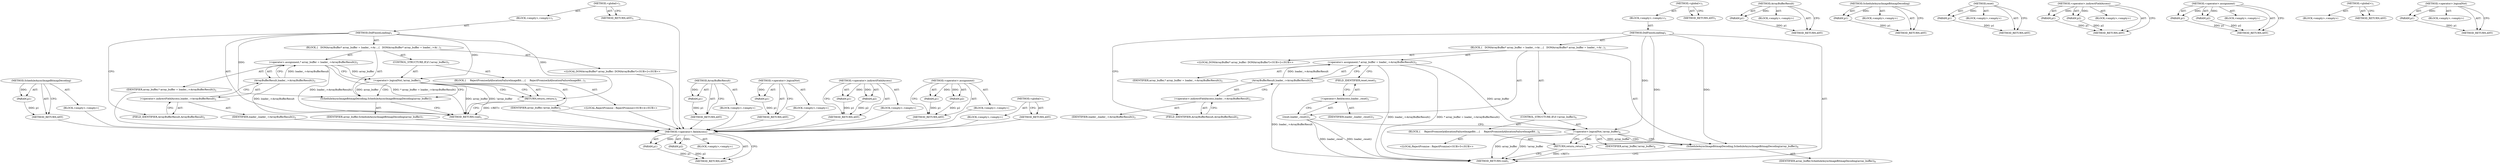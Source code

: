 digraph "&lt;operator&gt;.logicalNot" {
vulnerable_62 [label=<(METHOD,ScheduleAsyncImageBitmapDecoding)>];
vulnerable_63 [label=<(PARAM,p1)>];
vulnerable_64 [label=<(BLOCK,&lt;empty&gt;,&lt;empty&gt;)>];
vulnerable_65 [label=<(METHOD_RETURN,ANY)>];
vulnerable_6 [label=<(METHOD,&lt;global&gt;)<SUB>1</SUB>>];
vulnerable_7 [label=<(BLOCK,&lt;empty&gt;,&lt;empty&gt;)<SUB>1</SUB>>];
vulnerable_8 [label=<(METHOD,DidFinishLoading)<SUB>1</SUB>>];
vulnerable_9 [label=<(BLOCK,{
   DOMArrayBuffer* array_buffer = loader_-&gt;Ar...,{
   DOMArrayBuffer* array_buffer = loader_-&gt;Ar...)<SUB>1</SUB>>];
vulnerable_10 [label="<(LOCAL,DOMArrayBuffer* array_buffer: DOMArrayBuffer*)<SUB>2</SUB>>"];
vulnerable_11 [label=<(&lt;operator&gt;.assignment,* array_buffer = loader_-&gt;ArrayBufferResult())<SUB>2</SUB>>];
vulnerable_12 [label=<(IDENTIFIER,array_buffer,* array_buffer = loader_-&gt;ArrayBufferResult())<SUB>2</SUB>>];
vulnerable_13 [label=<(ArrayBufferResult,loader_-&gt;ArrayBufferResult())<SUB>2</SUB>>];
vulnerable_14 [label=<(&lt;operator&gt;.indirectFieldAccess,loader_-&gt;ArrayBufferResult)<SUB>2</SUB>>];
vulnerable_15 [label=<(IDENTIFIER,loader_,loader_-&gt;ArrayBufferResult())<SUB>2</SUB>>];
vulnerable_16 [label=<(FIELD_IDENTIFIER,ArrayBufferResult,ArrayBufferResult)<SUB>2</SUB>>];
vulnerable_17 [label=<(CONTROL_STRUCTURE,IF,if (!array_buffer))<SUB>3</SUB>>];
vulnerable_18 [label=<(&lt;operator&gt;.logicalNot,!array_buffer)<SUB>3</SUB>>];
vulnerable_19 [label=<(IDENTIFIER,array_buffer,!array_buffer)<SUB>3</SUB>>];
vulnerable_20 [label=<(BLOCK,{
     RejectPromise(kAllocationFailureImageBit...,{
     RejectPromise(kAllocationFailureImageBit...)<SUB>3</SUB>>];
vulnerable_21 [label="<(LOCAL,RejectPromise : RejectPromise)<SUB>4</SUB>>"];
vulnerable_22 [label=<(RETURN,return;,return;)<SUB>5</SUB>>];
vulnerable_23 [label=<(ScheduleAsyncImageBitmapDecoding,ScheduleAsyncImageBitmapDecoding(array_buffer))<SUB>7</SUB>>];
vulnerable_24 [label=<(IDENTIFIER,array_buffer,ScheduleAsyncImageBitmapDecoding(array_buffer))<SUB>7</SUB>>];
vulnerable_25 [label=<(METHOD_RETURN,void)<SUB>1</SUB>>];
vulnerable_27 [label=<(METHOD_RETURN,ANY)<SUB>1</SUB>>];
vulnerable_49 [label=<(METHOD,ArrayBufferResult)>];
vulnerable_50 [label=<(PARAM,p1)>];
vulnerable_51 [label=<(BLOCK,&lt;empty&gt;,&lt;empty&gt;)>];
vulnerable_52 [label=<(METHOD_RETURN,ANY)>];
vulnerable_58 [label=<(METHOD,&lt;operator&gt;.logicalNot)>];
vulnerable_59 [label=<(PARAM,p1)>];
vulnerable_60 [label=<(BLOCK,&lt;empty&gt;,&lt;empty&gt;)>];
vulnerable_61 [label=<(METHOD_RETURN,ANY)>];
vulnerable_53 [label=<(METHOD,&lt;operator&gt;.indirectFieldAccess)>];
vulnerable_54 [label=<(PARAM,p1)>];
vulnerable_55 [label=<(PARAM,p2)>];
vulnerable_56 [label=<(BLOCK,&lt;empty&gt;,&lt;empty&gt;)>];
vulnerable_57 [label=<(METHOD_RETURN,ANY)>];
vulnerable_44 [label=<(METHOD,&lt;operator&gt;.assignment)>];
vulnerable_45 [label=<(PARAM,p1)>];
vulnerable_46 [label=<(PARAM,p2)>];
vulnerable_47 [label=<(BLOCK,&lt;empty&gt;,&lt;empty&gt;)>];
vulnerable_48 [label=<(METHOD_RETURN,ANY)>];
vulnerable_38 [label=<(METHOD,&lt;global&gt;)<SUB>1</SUB>>];
vulnerable_39 [label=<(BLOCK,&lt;empty&gt;,&lt;empty&gt;)>];
vulnerable_40 [label=<(METHOD_RETURN,ANY)>];
fixed_66 [label=<(METHOD,&lt;operator&gt;.fieldAccess)>];
fixed_67 [label=<(PARAM,p1)>];
fixed_68 [label=<(PARAM,p2)>];
fixed_69 [label=<(BLOCK,&lt;empty&gt;,&lt;empty&gt;)>];
fixed_70 [label=<(METHOD_RETURN,ANY)>];
fixed_6 [label=<(METHOD,&lt;global&gt;)<SUB>1</SUB>>];
fixed_7 [label=<(BLOCK,&lt;empty&gt;,&lt;empty&gt;)<SUB>1</SUB>>];
fixed_8 [label=<(METHOD,DidFinishLoading)<SUB>1</SUB>>];
fixed_9 [label=<(BLOCK,{
   DOMArrayBuffer* array_buffer = loader_-&gt;Ar...,{
   DOMArrayBuffer* array_buffer = loader_-&gt;Ar...)<SUB>1</SUB>>];
fixed_10 [label="<(LOCAL,DOMArrayBuffer* array_buffer: DOMArrayBuffer*)<SUB>2</SUB>>"];
fixed_11 [label=<(&lt;operator&gt;.assignment,* array_buffer = loader_-&gt;ArrayBufferResult())<SUB>2</SUB>>];
fixed_12 [label=<(IDENTIFIER,array_buffer,* array_buffer = loader_-&gt;ArrayBufferResult())<SUB>2</SUB>>];
fixed_13 [label=<(ArrayBufferResult,loader_-&gt;ArrayBufferResult())<SUB>2</SUB>>];
fixed_14 [label=<(&lt;operator&gt;.indirectFieldAccess,loader_-&gt;ArrayBufferResult)<SUB>2</SUB>>];
fixed_15 [label=<(IDENTIFIER,loader_,loader_-&gt;ArrayBufferResult())<SUB>2</SUB>>];
fixed_16 [label=<(FIELD_IDENTIFIER,ArrayBufferResult,ArrayBufferResult)<SUB>2</SUB>>];
fixed_17 [label=<(reset,loader_.reset())<SUB>3</SUB>>];
fixed_18 [label=<(&lt;operator&gt;.fieldAccess,loader_.reset)<SUB>3</SUB>>];
fixed_19 [label=<(IDENTIFIER,loader_,loader_.reset())<SUB>3</SUB>>];
fixed_20 [label=<(FIELD_IDENTIFIER,reset,reset)<SUB>3</SUB>>];
fixed_21 [label=<(CONTROL_STRUCTURE,IF,if (!array_buffer))<SUB>4</SUB>>];
fixed_22 [label=<(&lt;operator&gt;.logicalNot,!array_buffer)<SUB>4</SUB>>];
fixed_23 [label=<(IDENTIFIER,array_buffer,!array_buffer)<SUB>4</SUB>>];
fixed_24 [label=<(BLOCK,{
     RejectPromise(kAllocationFailureImageBit...,{
     RejectPromise(kAllocationFailureImageBit...)<SUB>4</SUB>>];
fixed_25 [label="<(LOCAL,RejectPromise : RejectPromise)<SUB>5</SUB>>"];
fixed_26 [label=<(RETURN,return;,return;)<SUB>6</SUB>>];
fixed_27 [label=<(ScheduleAsyncImageBitmapDecoding,ScheduleAsyncImageBitmapDecoding(array_buffer))<SUB>8</SUB>>];
fixed_28 [label=<(IDENTIFIER,array_buffer,ScheduleAsyncImageBitmapDecoding(array_buffer))<SUB>8</SUB>>];
fixed_29 [label=<(METHOD_RETURN,void)<SUB>1</SUB>>];
fixed_31 [label=<(METHOD_RETURN,ANY)<SUB>1</SUB>>];
fixed_53 [label=<(METHOD,ArrayBufferResult)>];
fixed_54 [label=<(PARAM,p1)>];
fixed_55 [label=<(BLOCK,&lt;empty&gt;,&lt;empty&gt;)>];
fixed_56 [label=<(METHOD_RETURN,ANY)>];
fixed_75 [label=<(METHOD,ScheduleAsyncImageBitmapDecoding)>];
fixed_76 [label=<(PARAM,p1)>];
fixed_77 [label=<(BLOCK,&lt;empty&gt;,&lt;empty&gt;)>];
fixed_78 [label=<(METHOD_RETURN,ANY)>];
fixed_62 [label=<(METHOD,reset)>];
fixed_63 [label=<(PARAM,p1)>];
fixed_64 [label=<(BLOCK,&lt;empty&gt;,&lt;empty&gt;)>];
fixed_65 [label=<(METHOD_RETURN,ANY)>];
fixed_57 [label=<(METHOD,&lt;operator&gt;.indirectFieldAccess)>];
fixed_58 [label=<(PARAM,p1)>];
fixed_59 [label=<(PARAM,p2)>];
fixed_60 [label=<(BLOCK,&lt;empty&gt;,&lt;empty&gt;)>];
fixed_61 [label=<(METHOD_RETURN,ANY)>];
fixed_48 [label=<(METHOD,&lt;operator&gt;.assignment)>];
fixed_49 [label=<(PARAM,p1)>];
fixed_50 [label=<(PARAM,p2)>];
fixed_51 [label=<(BLOCK,&lt;empty&gt;,&lt;empty&gt;)>];
fixed_52 [label=<(METHOD_RETURN,ANY)>];
fixed_42 [label=<(METHOD,&lt;global&gt;)<SUB>1</SUB>>];
fixed_43 [label=<(BLOCK,&lt;empty&gt;,&lt;empty&gt;)>];
fixed_44 [label=<(METHOD_RETURN,ANY)>];
fixed_71 [label=<(METHOD,&lt;operator&gt;.logicalNot)>];
fixed_72 [label=<(PARAM,p1)>];
fixed_73 [label=<(BLOCK,&lt;empty&gt;,&lt;empty&gt;)>];
fixed_74 [label=<(METHOD_RETURN,ANY)>];
vulnerable_62 -> vulnerable_63  [key=0, label="AST: "];
vulnerable_62 -> vulnerable_63  [key=1, label="DDG: "];
vulnerable_62 -> vulnerable_64  [key=0, label="AST: "];
vulnerable_62 -> vulnerable_65  [key=0, label="AST: "];
vulnerable_62 -> vulnerable_65  [key=1, label="CFG: "];
vulnerable_63 -> vulnerable_65  [key=0, label="DDG: p1"];
vulnerable_64 -> fixed_66  [key=0];
vulnerable_65 -> fixed_66  [key=0];
vulnerable_6 -> vulnerable_7  [key=0, label="AST: "];
vulnerable_6 -> vulnerable_27  [key=0, label="AST: "];
vulnerable_6 -> vulnerable_27  [key=1, label="CFG: "];
vulnerable_7 -> vulnerable_8  [key=0, label="AST: "];
vulnerable_8 -> vulnerable_9  [key=0, label="AST: "];
vulnerable_8 -> vulnerable_25  [key=0, label="AST: "];
vulnerable_8 -> vulnerable_16  [key=0, label="CFG: "];
vulnerable_8 -> vulnerable_23  [key=0, label="DDG: "];
vulnerable_8 -> vulnerable_18  [key=0, label="DDG: "];
vulnerable_8 -> vulnerable_22  [key=0, label="DDG: "];
vulnerable_9 -> vulnerable_10  [key=0, label="AST: "];
vulnerable_9 -> vulnerable_11  [key=0, label="AST: "];
vulnerable_9 -> vulnerable_17  [key=0, label="AST: "];
vulnerable_9 -> vulnerable_23  [key=0, label="AST: "];
vulnerable_10 -> fixed_66  [key=0];
vulnerable_11 -> vulnerable_12  [key=0, label="AST: "];
vulnerable_11 -> vulnerable_13  [key=0, label="AST: "];
vulnerable_11 -> vulnerable_18  [key=0, label="CFG: "];
vulnerable_11 -> vulnerable_18  [key=1, label="DDG: array_buffer"];
vulnerable_11 -> vulnerable_25  [key=0, label="DDG: loader_-&gt;ArrayBufferResult()"];
vulnerable_11 -> vulnerable_25  [key=1, label="DDG: * array_buffer = loader_-&gt;ArrayBufferResult()"];
vulnerable_12 -> fixed_66  [key=0];
vulnerable_13 -> vulnerable_14  [key=0, label="AST: "];
vulnerable_13 -> vulnerable_11  [key=0, label="CFG: "];
vulnerable_13 -> vulnerable_11  [key=1, label="DDG: loader_-&gt;ArrayBufferResult"];
vulnerable_13 -> vulnerable_25  [key=0, label="DDG: loader_-&gt;ArrayBufferResult"];
vulnerable_14 -> vulnerable_15  [key=0, label="AST: "];
vulnerable_14 -> vulnerable_16  [key=0, label="AST: "];
vulnerable_14 -> vulnerable_13  [key=0, label="CFG: "];
vulnerable_15 -> fixed_66  [key=0];
vulnerable_16 -> vulnerable_14  [key=0, label="CFG: "];
vulnerable_17 -> vulnerable_18  [key=0, label="AST: "];
vulnerable_17 -> vulnerable_20  [key=0, label="AST: "];
vulnerable_18 -> vulnerable_19  [key=0, label="AST: "];
vulnerable_18 -> vulnerable_22  [key=0, label="CFG: "];
vulnerable_18 -> vulnerable_22  [key=1, label="CDG: "];
vulnerable_18 -> vulnerable_23  [key=0, label="CFG: "];
vulnerable_18 -> vulnerable_23  [key=1, label="DDG: array_buffer"];
vulnerable_18 -> vulnerable_23  [key=2, label="CDG: "];
vulnerable_18 -> vulnerable_25  [key=0, label="DDG: array_buffer"];
vulnerable_18 -> vulnerable_25  [key=1, label="DDG: !array_buffer"];
vulnerable_19 -> fixed_66  [key=0];
vulnerable_20 -> vulnerable_21  [key=0, label="AST: "];
vulnerable_20 -> vulnerable_22  [key=0, label="AST: "];
vulnerable_21 -> fixed_66  [key=0];
vulnerable_22 -> vulnerable_25  [key=0, label="CFG: "];
vulnerable_22 -> vulnerable_25  [key=1, label="DDG: &lt;RET&gt;"];
vulnerable_23 -> vulnerable_24  [key=0, label="AST: "];
vulnerable_23 -> vulnerable_25  [key=0, label="CFG: "];
vulnerable_24 -> fixed_66  [key=0];
vulnerable_25 -> fixed_66  [key=0];
vulnerable_27 -> fixed_66  [key=0];
vulnerable_49 -> vulnerable_50  [key=0, label="AST: "];
vulnerable_49 -> vulnerable_50  [key=1, label="DDG: "];
vulnerable_49 -> vulnerable_51  [key=0, label="AST: "];
vulnerable_49 -> vulnerable_52  [key=0, label="AST: "];
vulnerable_49 -> vulnerable_52  [key=1, label="CFG: "];
vulnerable_50 -> vulnerable_52  [key=0, label="DDG: p1"];
vulnerable_51 -> fixed_66  [key=0];
vulnerable_52 -> fixed_66  [key=0];
vulnerable_58 -> vulnerable_59  [key=0, label="AST: "];
vulnerable_58 -> vulnerable_59  [key=1, label="DDG: "];
vulnerable_58 -> vulnerable_60  [key=0, label="AST: "];
vulnerable_58 -> vulnerable_61  [key=0, label="AST: "];
vulnerable_58 -> vulnerable_61  [key=1, label="CFG: "];
vulnerable_59 -> vulnerable_61  [key=0, label="DDG: p1"];
vulnerable_60 -> fixed_66  [key=0];
vulnerable_61 -> fixed_66  [key=0];
vulnerable_53 -> vulnerable_54  [key=0, label="AST: "];
vulnerable_53 -> vulnerable_54  [key=1, label="DDG: "];
vulnerable_53 -> vulnerable_56  [key=0, label="AST: "];
vulnerable_53 -> vulnerable_55  [key=0, label="AST: "];
vulnerable_53 -> vulnerable_55  [key=1, label="DDG: "];
vulnerable_53 -> vulnerable_57  [key=0, label="AST: "];
vulnerable_53 -> vulnerable_57  [key=1, label="CFG: "];
vulnerable_54 -> vulnerable_57  [key=0, label="DDG: p1"];
vulnerable_55 -> vulnerable_57  [key=0, label="DDG: p2"];
vulnerable_56 -> fixed_66  [key=0];
vulnerable_57 -> fixed_66  [key=0];
vulnerable_44 -> vulnerable_45  [key=0, label="AST: "];
vulnerable_44 -> vulnerable_45  [key=1, label="DDG: "];
vulnerable_44 -> vulnerable_47  [key=0, label="AST: "];
vulnerable_44 -> vulnerable_46  [key=0, label="AST: "];
vulnerable_44 -> vulnerable_46  [key=1, label="DDG: "];
vulnerable_44 -> vulnerable_48  [key=0, label="AST: "];
vulnerable_44 -> vulnerable_48  [key=1, label="CFG: "];
vulnerable_45 -> vulnerable_48  [key=0, label="DDG: p1"];
vulnerable_46 -> vulnerable_48  [key=0, label="DDG: p2"];
vulnerable_47 -> fixed_66  [key=0];
vulnerable_48 -> fixed_66  [key=0];
vulnerable_38 -> vulnerable_39  [key=0, label="AST: "];
vulnerable_38 -> vulnerable_40  [key=0, label="AST: "];
vulnerable_38 -> vulnerable_40  [key=1, label="CFG: "];
vulnerable_39 -> fixed_66  [key=0];
vulnerable_40 -> fixed_66  [key=0];
fixed_66 -> fixed_67  [key=0, label="AST: "];
fixed_66 -> fixed_67  [key=1, label="DDG: "];
fixed_66 -> fixed_69  [key=0, label="AST: "];
fixed_66 -> fixed_68  [key=0, label="AST: "];
fixed_66 -> fixed_68  [key=1, label="DDG: "];
fixed_66 -> fixed_70  [key=0, label="AST: "];
fixed_66 -> fixed_70  [key=1, label="CFG: "];
fixed_67 -> fixed_70  [key=0, label="DDG: p1"];
fixed_68 -> fixed_70  [key=0, label="DDG: p2"];
fixed_6 -> fixed_7  [key=0, label="AST: "];
fixed_6 -> fixed_31  [key=0, label="AST: "];
fixed_6 -> fixed_31  [key=1, label="CFG: "];
fixed_7 -> fixed_8  [key=0, label="AST: "];
fixed_8 -> fixed_9  [key=0, label="AST: "];
fixed_8 -> fixed_29  [key=0, label="AST: "];
fixed_8 -> fixed_16  [key=0, label="CFG: "];
fixed_8 -> fixed_27  [key=0, label="DDG: "];
fixed_8 -> fixed_22  [key=0, label="DDG: "];
fixed_8 -> fixed_26  [key=0, label="DDG: "];
fixed_9 -> fixed_10  [key=0, label="AST: "];
fixed_9 -> fixed_11  [key=0, label="AST: "];
fixed_9 -> fixed_17  [key=0, label="AST: "];
fixed_9 -> fixed_21  [key=0, label="AST: "];
fixed_9 -> fixed_27  [key=0, label="AST: "];
fixed_11 -> fixed_12  [key=0, label="AST: "];
fixed_11 -> fixed_13  [key=0, label="AST: "];
fixed_11 -> fixed_20  [key=0, label="CFG: "];
fixed_11 -> fixed_29  [key=0, label="DDG: loader_-&gt;ArrayBufferResult()"];
fixed_11 -> fixed_29  [key=1, label="DDG: * array_buffer = loader_-&gt;ArrayBufferResult()"];
fixed_11 -> fixed_22  [key=0, label="DDG: array_buffer"];
fixed_13 -> fixed_14  [key=0, label="AST: "];
fixed_13 -> fixed_11  [key=0, label="CFG: "];
fixed_13 -> fixed_11  [key=1, label="DDG: loader_-&gt;ArrayBufferResult"];
fixed_13 -> fixed_29  [key=0, label="DDG: loader_-&gt;ArrayBufferResult"];
fixed_14 -> fixed_15  [key=0, label="AST: "];
fixed_14 -> fixed_16  [key=0, label="AST: "];
fixed_14 -> fixed_13  [key=0, label="CFG: "];
fixed_16 -> fixed_14  [key=0, label="CFG: "];
fixed_17 -> fixed_18  [key=0, label="AST: "];
fixed_17 -> fixed_22  [key=0, label="CFG: "];
fixed_17 -> fixed_29  [key=0, label="DDG: loader_.reset"];
fixed_17 -> fixed_29  [key=1, label="DDG: loader_.reset()"];
fixed_18 -> fixed_19  [key=0, label="AST: "];
fixed_18 -> fixed_20  [key=0, label="AST: "];
fixed_18 -> fixed_17  [key=0, label="CFG: "];
fixed_20 -> fixed_18  [key=0, label="CFG: "];
fixed_21 -> fixed_22  [key=0, label="AST: "];
fixed_21 -> fixed_24  [key=0, label="AST: "];
fixed_22 -> fixed_23  [key=0, label="AST: "];
fixed_22 -> fixed_26  [key=0, label="CFG: "];
fixed_22 -> fixed_26  [key=1, label="CDG: "];
fixed_22 -> fixed_27  [key=0, label="CFG: "];
fixed_22 -> fixed_27  [key=1, label="DDG: array_buffer"];
fixed_22 -> fixed_27  [key=2, label="CDG: "];
fixed_22 -> fixed_29  [key=0, label="DDG: array_buffer"];
fixed_22 -> fixed_29  [key=1, label="DDG: !array_buffer"];
fixed_24 -> fixed_25  [key=0, label="AST: "];
fixed_24 -> fixed_26  [key=0, label="AST: "];
fixed_26 -> fixed_29  [key=0, label="CFG: "];
fixed_26 -> fixed_29  [key=1, label="DDG: &lt;RET&gt;"];
fixed_27 -> fixed_28  [key=0, label="AST: "];
fixed_27 -> fixed_29  [key=0, label="CFG: "];
fixed_53 -> fixed_54  [key=0, label="AST: "];
fixed_53 -> fixed_54  [key=1, label="DDG: "];
fixed_53 -> fixed_55  [key=0, label="AST: "];
fixed_53 -> fixed_56  [key=0, label="AST: "];
fixed_53 -> fixed_56  [key=1, label="CFG: "];
fixed_54 -> fixed_56  [key=0, label="DDG: p1"];
fixed_75 -> fixed_76  [key=0, label="AST: "];
fixed_75 -> fixed_76  [key=1, label="DDG: "];
fixed_75 -> fixed_77  [key=0, label="AST: "];
fixed_75 -> fixed_78  [key=0, label="AST: "];
fixed_75 -> fixed_78  [key=1, label="CFG: "];
fixed_76 -> fixed_78  [key=0, label="DDG: p1"];
fixed_62 -> fixed_63  [key=0, label="AST: "];
fixed_62 -> fixed_63  [key=1, label="DDG: "];
fixed_62 -> fixed_64  [key=0, label="AST: "];
fixed_62 -> fixed_65  [key=0, label="AST: "];
fixed_62 -> fixed_65  [key=1, label="CFG: "];
fixed_63 -> fixed_65  [key=0, label="DDG: p1"];
fixed_57 -> fixed_58  [key=0, label="AST: "];
fixed_57 -> fixed_58  [key=1, label="DDG: "];
fixed_57 -> fixed_60  [key=0, label="AST: "];
fixed_57 -> fixed_59  [key=0, label="AST: "];
fixed_57 -> fixed_59  [key=1, label="DDG: "];
fixed_57 -> fixed_61  [key=0, label="AST: "];
fixed_57 -> fixed_61  [key=1, label="CFG: "];
fixed_58 -> fixed_61  [key=0, label="DDG: p1"];
fixed_59 -> fixed_61  [key=0, label="DDG: p2"];
fixed_48 -> fixed_49  [key=0, label="AST: "];
fixed_48 -> fixed_49  [key=1, label="DDG: "];
fixed_48 -> fixed_51  [key=0, label="AST: "];
fixed_48 -> fixed_50  [key=0, label="AST: "];
fixed_48 -> fixed_50  [key=1, label="DDG: "];
fixed_48 -> fixed_52  [key=0, label="AST: "];
fixed_48 -> fixed_52  [key=1, label="CFG: "];
fixed_49 -> fixed_52  [key=0, label="DDG: p1"];
fixed_50 -> fixed_52  [key=0, label="DDG: p2"];
fixed_42 -> fixed_43  [key=0, label="AST: "];
fixed_42 -> fixed_44  [key=0, label="AST: "];
fixed_42 -> fixed_44  [key=1, label="CFG: "];
fixed_71 -> fixed_72  [key=0, label="AST: "];
fixed_71 -> fixed_72  [key=1, label="DDG: "];
fixed_71 -> fixed_73  [key=0, label="AST: "];
fixed_71 -> fixed_74  [key=0, label="AST: "];
fixed_71 -> fixed_74  [key=1, label="CFG: "];
fixed_72 -> fixed_74  [key=0, label="DDG: p1"];
}
